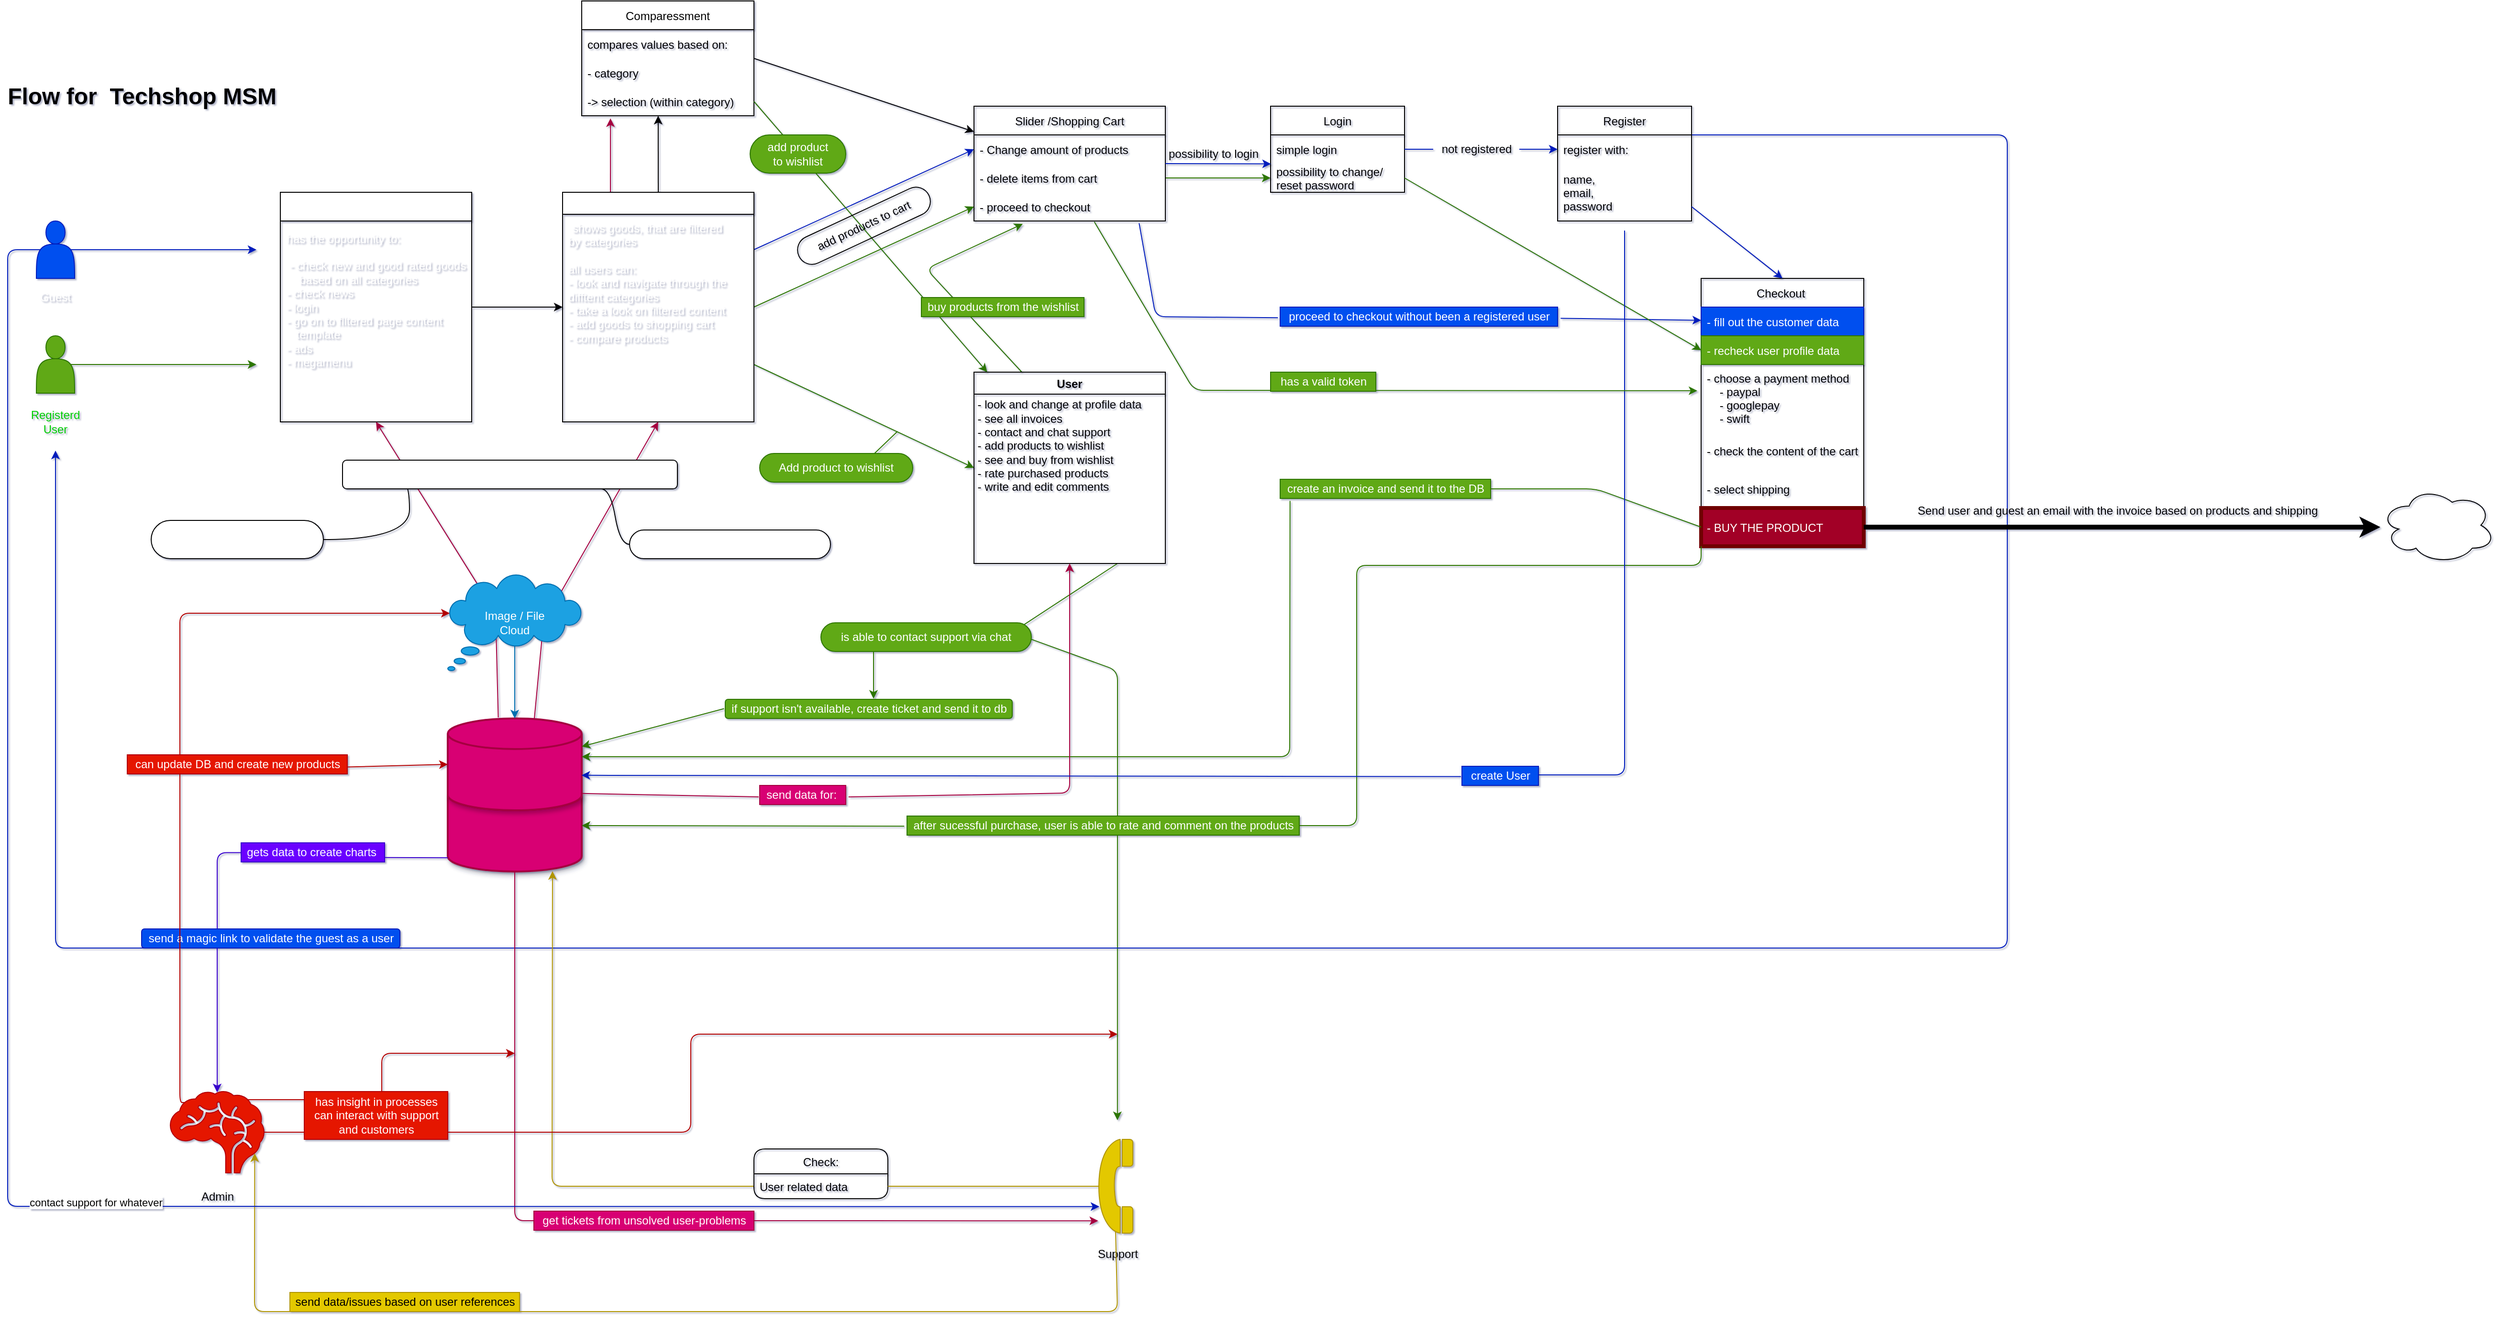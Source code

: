 <mxfile>
    <diagram id="F__2OVXc1vcS4qdT5-GQ" name="company circle">
        <mxGraphModel dx="1155" dy="2763" grid="1" gridSize="10" guides="1" tooltips="1" connect="1" arrows="1" fold="1" page="1" pageScale="1" pageWidth="3000" pageHeight="2000" background="none" math="0" shadow="1">
            <root>
                <mxCell id="0"/>
                <mxCell id="1" parent="0"/>
                <mxCell id="13" style="edgeStyle=none;html=1;exitX=0.9;exitY=0.5;exitDx=0;exitDy=0;exitPerimeter=0;fontColor=#FFFFFF;fillColor=#60a917;strokeColor=#2D7600;" parent="1" source="2" edge="1">
                    <mxGeometry relative="1" as="geometry">
                        <mxPoint x="270" y="310" as="targetPoint"/>
                    </mxGeometry>
                </mxCell>
                <mxCell id="3" value="Flow for&amp;nbsp; Techshop MSM" style="text;html=1;fontSize=24;fontStyle=1;verticalAlign=middle;align=center;" parent="1" vertex="1">
                    <mxGeometry x="100" y="10" width="100" height="40" as="geometry"/>
                </mxCell>
                <mxCell id="9" style="edgeStyle=none;html=1;exitX=0.9;exitY=0.5;exitDx=0;exitDy=0;exitPerimeter=0;fontColor=#FFFFFF;fillColor=#0050ef;strokeColor=#001DBC;" parent="1" source="5" edge="1">
                    <mxGeometry relative="1" as="geometry">
                        <mxPoint x="270" y="190" as="targetPoint"/>
                    </mxGeometry>
                </mxCell>
                <mxCell id="19" value="" style="edgeStyle=none;html=1;fontColor=#FFFFFF;entryX=0;entryY=0.5;entryDx=0;entryDy=0;" parent="1" source="12" target="15" edge="1">
                    <mxGeometry relative="1" as="geometry">
                        <mxPoint x="490" y="250" as="targetPoint"/>
                    </mxGeometry>
                </mxCell>
                <mxCell id="12" value="landing page" style="swimlane;fontColor=#FFFFFF;startSize=30;align=center;fontStyle=1" parent="1" vertex="1">
                    <mxGeometry x="295" y="130" width="200" height="240" as="geometry">
                        <mxRectangle x="140" y="90" width="110" height="40" as="alternateBounds"/>
                    </mxGeometry>
                </mxCell>
                <mxCell id="14" value="&lt;div style=&quot;text-align: justify&quot;&gt;&lt;span&gt;has the opportunity to:&amp;nbsp;&lt;/span&gt;&lt;/div&gt;&lt;div style=&quot;text-align: justify&quot;&gt;&lt;br&gt;&lt;/div&gt;&lt;div style=&quot;text-align: justify&quot;&gt;&lt;span&gt;&amp;nbsp;- check new and good rated goods&lt;/span&gt;&lt;/div&gt;&lt;div style=&quot;text-align: justify&quot;&gt;&lt;span&gt;&amp;nbsp; &amp;nbsp; based on all categories&lt;/span&gt;&lt;/div&gt;&lt;div style=&quot;text-align: justify&quot;&gt;&lt;span&gt;- check news&amp;nbsp;&lt;/span&gt;&lt;/div&gt;&lt;div style=&quot;text-align: justify&quot;&gt;&lt;span&gt;- login&lt;/span&gt;&lt;/div&gt;&lt;div style=&quot;text-align: justify&quot;&gt;&lt;span&gt;- go on to flltered page content&lt;/span&gt;&lt;/div&gt;&lt;div style=&quot;text-align: justify&quot;&gt;&lt;span&gt;&amp;nbsp; &amp;nbsp;template&lt;/span&gt;&lt;/div&gt;&lt;div style=&quot;text-align: justify&quot;&gt;&lt;span&gt;- ads&lt;/span&gt;&lt;/div&gt;&lt;div style=&quot;text-align: justify ; padding: 0px ; margin: 0px&quot;&gt;- megamenu&lt;/div&gt;" style="text;html=1;align=center;verticalAlign=middle;resizable=0;points=[];autosize=1;strokeColor=none;fillColor=none;fontColor=#FFFFFF;" parent="12" vertex="1">
                    <mxGeometry y="38" width="200" height="150" as="geometry"/>
                </mxCell>
                <mxCell id="34" style="edgeStyle=none;html=1;exitX=1;exitY=0.75;exitDx=0;exitDy=0;entryX=0;entryY=0.5;entryDx=0;entryDy=0;fillColor=#60a917;strokeColor=#2D7600;" parent="1" source="15" target="33" edge="1">
                    <mxGeometry relative="1" as="geometry"/>
                </mxCell>
                <mxCell id="44" style="edgeStyle=none;html=1;exitX=1;exitY=0.25;exitDx=0;exitDy=0;entryX=0;entryY=0.5;entryDx=0;entryDy=0;endArrow=classic;endFill=1;fillColor=#0050ef;strokeColor=#001DBC;" parent="1" source="15" target="41" edge="1">
                    <mxGeometry relative="1" as="geometry"/>
                </mxCell>
                <mxCell id="45" style="edgeStyle=none;html=1;exitX=1;exitY=0.5;exitDx=0;exitDy=0;entryX=0;entryY=0.5;entryDx=0;entryDy=0;endArrow=classic;endFill=1;fillColor=#60a917;strokeColor=#2D7600;" parent="1" source="15" target="43" edge="1">
                    <mxGeometry relative="1" as="geometry"/>
                </mxCell>
                <mxCell id="148" style="edgeStyle=none;html=1;exitX=0.5;exitY=0;exitDx=0;exitDy=0;entryX=0.444;entryY=1;entryDx=0;entryDy=0;entryPerimeter=0;" parent="1" source="15" target="147" edge="1">
                    <mxGeometry relative="1" as="geometry"/>
                </mxCell>
                <mxCell id="150" style="edgeStyle=none;html=1;exitX=0.25;exitY=0;exitDx=0;exitDy=0;entryX=0.167;entryY=1.09;entryDx=0;entryDy=0;entryPerimeter=0;fillColor=#d80073;strokeColor=#A50040;" parent="1" source="15" target="147" edge="1">
                    <mxGeometry relative="1" as="geometry"/>
                </mxCell>
                <mxCell id="15" value="content template" style="swimlane;fontColor=#FFFFFF;" parent="1" vertex="1">
                    <mxGeometry x="590" y="130" width="200" height="240" as="geometry"/>
                </mxCell>
                <mxCell id="16" value="shows goods, that are filtered&amp;nbsp;&lt;br&gt;&lt;div style=&quot;text-align: justify&quot;&gt;&lt;span&gt;by categories&lt;/span&gt;&lt;/div&gt;&lt;div style=&quot;text-align: justify&quot;&gt;&lt;span&gt;&lt;br&gt;&lt;/span&gt;&lt;/div&gt;&lt;div style=&quot;text-align: justify&quot;&gt;all users can:&amp;nbsp;&lt;/div&gt;&lt;div style=&quot;text-align: justify&quot;&gt;- look and navigate through the&amp;nbsp;&lt;/div&gt;&lt;div style=&quot;text-align: justify&quot;&gt;difftent&amp;nbsp;&lt;span&gt;categories&lt;/span&gt;&lt;/div&gt;&lt;div style=&quot;text-align: justify&quot;&gt;&lt;span&gt;- take a look on filtered content&lt;/span&gt;&lt;/div&gt;&lt;div style=&quot;text-align: justify&quot;&gt;&lt;span&gt;- add goods to shopping cart&lt;/span&gt;&lt;/div&gt;&lt;div style=&quot;text-align: justify&quot;&gt;&lt;span&gt;- compare products&lt;/span&gt;&lt;/div&gt;" style="text;html=1;align=center;verticalAlign=middle;resizable=0;points=[];autosize=1;strokeColor=none;fillColor=none;fontColor=#FFFFFF;" parent="15" vertex="1">
                    <mxGeometry y="30" width="180" height="130" as="geometry"/>
                </mxCell>
                <mxCell id="22" value="" style="group;fillColor=none;fontColor=#ffffff;strokeColor=none;" parent="1" vertex="1" connectable="0">
                    <mxGeometry x="470" y="680" width="140" height="160" as="geometry"/>
                </mxCell>
                <mxCell id="20" value="" style="strokeWidth=2;html=1;shape=mxgraph.flowchart.database;whiteSpace=wrap;fontColor=#ffffff;fillColor=#d80073;strokeColor=#A50040;shadow=1;sketch=0;" parent="22" vertex="1">
                    <mxGeometry y="64" width="140" height="96" as="geometry"/>
                </mxCell>
                <mxCell id="21" value="" style="strokeWidth=2;html=1;shape=mxgraph.flowchart.database;whiteSpace=wrap;fontColor=#ffffff;fillColor=#d80073;strokeColor=#A50040;shadow=1;" parent="22" vertex="1">
                    <mxGeometry width="140" height="96" as="geometry"/>
                </mxCell>
                <mxCell id="23" value="" style="group" parent="1" vertex="1" connectable="0">
                    <mxGeometry x="20" y="280" width="80" height="120" as="geometry"/>
                </mxCell>
                <mxCell id="2" value="" style="shape=actor;whiteSpace=wrap;html=1;fillColor=#60a917;fontColor=#ffffff;strokeColor=#2D7600;" parent="23" vertex="1">
                    <mxGeometry x="20" width="40" height="60" as="geometry"/>
                </mxCell>
                <UserObject label="&lt;font color=&quot;#00cc00&quot;&gt;Registerd User&lt;/font&gt;" placeholders="1" name="Variable" id="4">
                    <mxCell style="text;html=1;strokeColor=none;fillColor=none;align=center;verticalAlign=middle;whiteSpace=wrap;overflow=hidden;fontColor=#0A0A0A;" parent="23" vertex="1">
                        <mxGeometry y="60" width="80" height="60" as="geometry"/>
                    </mxCell>
                </UserObject>
                <mxCell id="24" value="" style="group" parent="1" vertex="1" connectable="0">
                    <mxGeometry x="20" y="160" width="80" height="100" as="geometry"/>
                </mxCell>
                <mxCell id="5" value="" style="shape=actor;whiteSpace=wrap;html=1;fillColor=#0050ef;fontColor=#ffffff;strokeColor=#001DBC;" parent="24" vertex="1">
                    <mxGeometry x="20" width="40" height="60" as="geometry"/>
                </mxCell>
                <UserObject label="&lt;font color=&quot;#ffffff&quot;&gt;Guest&lt;/font&gt;" placeholders="1" name="Variable" id="6">
                    <mxCell style="text;html=1;strokeColor=none;fillColor=none;align=center;verticalAlign=middle;whiteSpace=wrap;overflow=hidden;fontColor=#0A0A0A;" parent="24" vertex="1">
                        <mxGeometry y="60" width="80" height="40" as="geometry"/>
                    </mxCell>
                </UserObject>
                <mxCell id="26" style="edgeStyle=none;html=1;exitX=0.646;exitY=0.006;exitDx=0;exitDy=0;exitPerimeter=0;entryX=0.5;entryY=1;entryDx=0;entryDy=0;fontColor=#FFFFFF;fillColor=#d80073;strokeColor=#A50040;" parent="1" source="21" target="15" edge="1">
                    <mxGeometry relative="1" as="geometry">
                        <Array as="points">
                            <mxPoint x="570" y="580"/>
                        </Array>
                    </mxGeometry>
                </mxCell>
                <mxCell id="27" style="edgeStyle=none;html=1;exitX=0.377;exitY=-0.01;exitDx=0;exitDy=0;exitPerimeter=0;entryX=0.5;entryY=1;entryDx=0;entryDy=0;fontColor=#FFFFFF;fillColor=#d80073;strokeColor=#A50040;" parent="1" source="21" target="12" edge="1">
                    <mxGeometry relative="1" as="geometry">
                        <Array as="points">
                            <mxPoint x="520" y="570"/>
                        </Array>
                    </mxGeometry>
                </mxCell>
                <mxCell id="28" value="sends data based on:&amp;nbsp;&lt;br&gt;new, hot, fresh, best rated" style="whiteSpace=wrap;html=1;rounded=1;arcSize=50;align=center;verticalAlign=middle;strokeWidth=1;autosize=1;spacing=4;treeFolding=1;treeMoving=1;newEdgeStyle={&quot;edgeStyle&quot;:&quot;entityRelationEdgeStyle&quot;,&quot;startArrow&quot;:&quot;none&quot;,&quot;endArrow&quot;:&quot;none&quot;,&quot;segment&quot;:10,&quot;curved&quot;:1};fontColor=#FFFFFF;" parent="1" vertex="1">
                    <mxGeometry x="160" y="473" width="180" height="40" as="geometry"/>
                </mxCell>
                <mxCell id="29" value="" style="edgeStyle=entityRelationEdgeStyle;startArrow=none;endArrow=none;segment=10;curved=1;fontColor=#FFFFFF;" parent="1" target="28" edge="1">
                    <mxGeometry relative="1" as="geometry">
                        <mxPoint x="420" y="430" as="sourcePoint"/>
                    </mxGeometry>
                </mxCell>
                <mxCell id="30" value="sends data based on categories" style="whiteSpace=wrap;html=1;rounded=1;arcSize=50;align=center;verticalAlign=middle;strokeWidth=1;autosize=1;spacing=4;treeFolding=1;treeMoving=1;newEdgeStyle={&quot;edgeStyle&quot;:&quot;entityRelationEdgeStyle&quot;,&quot;startArrow&quot;:&quot;none&quot;,&quot;endArrow&quot;:&quot;none&quot;,&quot;segment&quot;:10,&quot;curved&quot;:1};fontColor=#FFFFFF;" parent="1" vertex="1">
                    <mxGeometry x="660" y="483" width="210" height="30" as="geometry"/>
                </mxCell>
                <mxCell id="31" value="" style="edgeStyle=entityRelationEdgeStyle;startArrow=none;endArrow=none;segment=10;curved=1;fontColor=#FFFFFF;" parent="1" target="30" edge="1">
                    <mxGeometry relative="1" as="geometry">
                        <mxPoint x="630" y="440" as="sourcePoint"/>
                    </mxGeometry>
                </mxCell>
                <mxCell id="32" value="Server" style="rounded=1;whiteSpace=wrap;html=1;fontColor=#FFFFFF;" parent="1" vertex="1">
                    <mxGeometry x="360" y="410" width="350" height="30" as="geometry"/>
                </mxCell>
                <mxCell id="48" style="edgeStyle=none;html=1;exitX=0.25;exitY=0;exitDx=0;exitDy=0;entryX=0.255;entryY=1.1;entryDx=0;entryDy=0;entryPerimeter=0;endArrow=classic;endFill=1;fillColor=#60a917;strokeColor=#2D7600;" parent="1" source="33" target="43" edge="1">
                    <mxGeometry relative="1" as="geometry">
                        <Array as="points">
                            <mxPoint x="970" y="210"/>
                            <mxPoint x="1071" y="163"/>
                        </Array>
                    </mxGeometry>
                </mxCell>
                <mxCell id="99" style="edgeStyle=none;html=1;exitX=0.75;exitY=1;exitDx=0;exitDy=0;fontSize=12;endArrow=classic;endFill=1;strokeWidth=1;fillColor=#60a917;strokeColor=#2D7600;" parent="1" source="33" edge="1">
                    <mxGeometry relative="1" as="geometry">
                        <mxPoint x="1169.913" y="1100" as="targetPoint"/>
                        <Array as="points">
                            <mxPoint x="1060" y="590"/>
                            <mxPoint x="1170" y="630"/>
                        </Array>
                    </mxGeometry>
                </mxCell>
                <mxCell id="33" value="User" style="swimlane;fillColor=none;" parent="1" vertex="1">
                    <mxGeometry x="1020" y="318" width="200" height="200" as="geometry"/>
                </mxCell>
                <mxCell id="39" value="&lt;div style=&quot;text-align: justify&quot;&gt;&lt;span&gt;- look and change at profile data&lt;/span&gt;&lt;/div&gt;&lt;div style=&quot;text-align: justify&quot;&gt;&lt;span&gt;- see all invoices&lt;/span&gt;&lt;/div&gt;&lt;div style=&quot;text-align: justify&quot;&gt;&lt;span&gt;- contact and chat support&lt;/span&gt;&lt;/div&gt;&lt;div style=&quot;text-align: justify&quot;&gt;&lt;span&gt;- add products to wishlist&lt;/span&gt;&lt;/div&gt;&lt;div style=&quot;text-align: justify&quot;&gt;&lt;span&gt;- see and buy from wishlist&lt;/span&gt;&lt;/div&gt;&lt;div style=&quot;text-align: justify&quot;&gt;&lt;span&gt;- rate purchased products&lt;/span&gt;&lt;/div&gt;&lt;div style=&quot;text-align: justify&quot;&gt;&lt;span&gt;- write and edit comments&lt;/span&gt;&lt;/div&gt;" style="text;html=1;align=center;verticalAlign=middle;resizable=0;points=[];autosize=1;strokeColor=none;fillColor=none;" parent="33" vertex="1">
                    <mxGeometry x="-6" y="27" width="190" height="100" as="geometry"/>
                </mxCell>
                <mxCell id="37" style="html=1;exitX=0.5;exitY=0;exitDx=0;exitDy=0;strokeColor=none;" parent="1" source="35" edge="1">
                    <mxGeometry relative="1" as="geometry">
                        <mxPoint x="876" y="350" as="targetPoint"/>
                    </mxGeometry>
                </mxCell>
                <mxCell id="38" style="edgeStyle=none;html=1;exitX=0.75;exitY=0;exitDx=0;exitDy=0;fillColor=#60a917;strokeColor=#2D7600;endArrow=none;endFill=0;" parent="1" source="35" edge="1">
                    <mxGeometry relative="1" as="geometry">
                        <mxPoint x="940" y="380" as="targetPoint"/>
                    </mxGeometry>
                </mxCell>
                <mxCell id="35" value="Add product to wishlist" style="whiteSpace=wrap;html=1;rounded=1;arcSize=50;align=center;verticalAlign=middle;strokeWidth=1;autosize=1;spacing=4;treeFolding=1;treeMoving=1;newEdgeStyle={&quot;edgeStyle&quot;:&quot;entityRelationEdgeStyle&quot;,&quot;startArrow&quot;:&quot;none&quot;,&quot;endArrow&quot;:&quot;none&quot;,&quot;segment&quot;:10,&quot;curved&quot;:1};fillColor=#60a917;fontColor=#ffffff;strokeColor=#2D7600;" parent="1" vertex="1">
                    <mxGeometry x="796" y="403" width="160" height="30" as="geometry"/>
                </mxCell>
                <mxCell id="68" style="edgeStyle=none;html=1;exitX=1;exitY=0.5;exitDx=0;exitDy=0;entryX=0;entryY=0.5;entryDx=0;entryDy=0;endArrow=classic;endFill=1;fillColor=#60a917;strokeColor=#2D7600;" parent="1" source="42" target="55" edge="1">
                    <mxGeometry relative="1" as="geometry">
                        <Array as="points"/>
                    </mxGeometry>
                </mxCell>
                <mxCell id="40" value="Slider /Shopping Cart" style="swimlane;fontStyle=0;childLayout=stackLayout;horizontal=1;startSize=30;horizontalStack=0;resizeParent=1;resizeParentMax=0;resizeLast=0;collapsible=1;marginBottom=0;fillColor=none;" parent="1" vertex="1">
                    <mxGeometry x="1020" y="40" width="200" height="120" as="geometry"/>
                </mxCell>
                <mxCell id="41" value="- Change amount of products" style="text;strokeColor=none;fillColor=none;align=left;verticalAlign=middle;spacingLeft=4;spacingRight=4;overflow=hidden;points=[[0,0.5],[1,0.5]];portConstraint=eastwest;rotatable=0;" parent="40" vertex="1">
                    <mxGeometry y="30" width="200" height="30" as="geometry"/>
                </mxCell>
                <mxCell id="42" value="- delete items from cart" style="text;strokeColor=none;fillColor=none;align=left;verticalAlign=middle;spacingLeft=4;spacingRight=4;overflow=hidden;points=[[0,0.5],[1,0.5]];portConstraint=eastwest;rotatable=0;" parent="40" vertex="1">
                    <mxGeometry y="60" width="200" height="30" as="geometry"/>
                </mxCell>
                <mxCell id="43" value="- proceed to checkout" style="text;strokeColor=none;fillColor=none;align=left;verticalAlign=middle;spacingLeft=4;spacingRight=4;overflow=hidden;points=[[0,0.5],[1,0.5]];portConstraint=eastwest;rotatable=0;" parent="40" vertex="1">
                    <mxGeometry y="90" width="200" height="30" as="geometry"/>
                </mxCell>
                <mxCell id="76" style="edgeStyle=none;html=1;exitX=1;exitY=0.25;exitDx=0;exitDy=0;entryX=0.5;entryY=1;entryDx=0;entryDy=0;endArrow=classic;endFill=1;fillColor=#0050ef;strokeColor=#001DBC;" parent="1" source="49" target="4" edge="1">
                    <mxGeometry relative="1" as="geometry">
                        <Array as="points">
                            <mxPoint x="2100" y="70"/>
                            <mxPoint x="2100" y="920"/>
                            <mxPoint x="1070" y="920"/>
                            <mxPoint x="60" y="920"/>
                        </Array>
                    </mxGeometry>
                </mxCell>
                <mxCell id="49" value="Register" style="swimlane;fontStyle=0;childLayout=stackLayout;horizontal=1;startSize=30;horizontalStack=0;resizeParent=1;resizeParentMax=0;resizeLast=0;collapsible=1;marginBottom=0;fillColor=none;" parent="1" vertex="1">
                    <mxGeometry x="1630" y="40" width="140" height="120" as="geometry">
                        <mxRectangle x="1570" y="40" width="80" height="30" as="alternateBounds"/>
                    </mxGeometry>
                </mxCell>
                <mxCell id="50" value="register with: " style="text;strokeColor=none;fillColor=none;align=left;verticalAlign=middle;spacingLeft=4;spacingRight=4;overflow=hidden;points=[[0,0.5],[1,0.5]];portConstraint=eastwest;rotatable=0;" parent="49" vertex="1">
                    <mxGeometry y="30" width="140" height="30" as="geometry"/>
                </mxCell>
                <mxCell id="51" value="name,&#10;email,&#10;password" style="text;strokeColor=none;fillColor=none;align=left;verticalAlign=middle;spacingLeft=4;spacingRight=4;overflow=hidden;points=[[0,0.5],[1,0.5]];portConstraint=eastwest;rotatable=0;" parent="49" vertex="1">
                    <mxGeometry y="60" width="140" height="60" as="geometry"/>
                </mxCell>
                <mxCell id="53" value="Login" style="swimlane;fontStyle=0;childLayout=stackLayout;horizontal=1;startSize=30;horizontalStack=0;resizeParent=1;resizeParentMax=0;resizeLast=0;collapsible=1;marginBottom=0;fillColor=none;" parent="1" vertex="1">
                    <mxGeometry x="1330" y="40" width="140" height="90" as="geometry">
                        <mxRectangle x="1330" y="40" width="60" height="30" as="alternateBounds"/>
                    </mxGeometry>
                </mxCell>
                <mxCell id="54" value="simple login" style="text;strokeColor=none;fillColor=none;align=left;verticalAlign=middle;spacingLeft=4;spacingRight=4;overflow=hidden;points=[[0,0.5],[1,0.5]];portConstraint=eastwest;rotatable=0;" parent="53" vertex="1">
                    <mxGeometry y="30" width="140" height="30" as="geometry"/>
                </mxCell>
                <mxCell id="55" value="possibility to change/ &#10;reset password" style="text;strokeColor=none;fillColor=none;align=left;verticalAlign=middle;spacingLeft=4;spacingRight=4;overflow=hidden;points=[[0,0.5],[1,0.5]];portConstraint=eastwest;rotatable=0;" parent="53" vertex="1">
                    <mxGeometry y="60" width="140" height="30" as="geometry"/>
                </mxCell>
                <mxCell id="94" style="edgeStyle=none;html=1;exitX=-0.007;exitY=0.533;exitDx=0;exitDy=0;entryX=1;entryY=0.5;entryDx=0;entryDy=0;entryPerimeter=0;fontSize=12;endArrow=classic;endFill=1;strokeWidth=1;fillColor=#60a917;strokeColor=#2D7600;startArrow=none;exitPerimeter=0;" parent="1" source="95" target="20" edge="1">
                    <mxGeometry relative="1" as="geometry">
                        <Array as="points"/>
                    </mxGeometry>
                </mxCell>
                <mxCell id="57" value="Checkout " style="swimlane;fontStyle=0;childLayout=stackLayout;horizontal=1;startSize=30;horizontalStack=0;resizeParent=1;resizeParentMax=0;resizeLast=0;collapsible=1;marginBottom=0;fillColor=none;" parent="1" vertex="1">
                    <mxGeometry x="1780" y="220" width="170" height="280" as="geometry"/>
                </mxCell>
                <mxCell id="58" value="- fill out the customer data" style="text;strokeColor=#001DBC;fillColor=#0050ef;align=left;verticalAlign=middle;spacingLeft=4;spacingRight=4;overflow=hidden;points=[[0,0.5],[1,0.5]];portConstraint=eastwest;rotatable=0;fontColor=#ffffff;" parent="57" vertex="1">
                    <mxGeometry y="30" width="170" height="30" as="geometry"/>
                </mxCell>
                <mxCell id="59" value="- recheck user profile data" style="text;strokeColor=#2D7600;fillColor=#60a917;align=left;verticalAlign=middle;spacingLeft=4;spacingRight=4;overflow=hidden;points=[[0,0.5],[1,0.5]];portConstraint=eastwest;rotatable=0;fontColor=#ffffff;" parent="57" vertex="1">
                    <mxGeometry y="60" width="170" height="30" as="geometry"/>
                </mxCell>
                <mxCell id="60" value="- choose a payment method &#10;    - paypal&#10;    - googlepay&#10;    - swift" style="text;strokeColor=none;fillColor=none;align=left;verticalAlign=middle;spacingLeft=4;spacingRight=4;overflow=hidden;points=[[0,0.5],[1,0.5]];portConstraint=eastwest;rotatable=0;" parent="57" vertex="1">
                    <mxGeometry y="90" width="170" height="70" as="geometry"/>
                </mxCell>
                <mxCell id="79" value="- check the content of the cart" style="text;strokeColor=none;fillColor=none;align=left;verticalAlign=middle;spacingLeft=4;spacingRight=4;overflow=hidden;points=[[0,0.5],[1,0.5]];portConstraint=eastwest;rotatable=0;" parent="57" vertex="1">
                    <mxGeometry y="160" width="170" height="40" as="geometry"/>
                </mxCell>
                <mxCell id="97" value="- select shipping" style="text;align=left;verticalAlign=middle;spacingLeft=4;spacingRight=4;overflow=hidden;points=[[0,0.5],[1,0.5]];portConstraint=eastwest;rotatable=0;strokeWidth=4;" parent="57" vertex="1">
                    <mxGeometry y="200" width="170" height="40" as="geometry"/>
                </mxCell>
                <mxCell id="80" value="- BUY THE PRODUCT" style="text;strokeColor=#6F0000;fillColor=#a20025;align=left;verticalAlign=middle;spacingLeft=4;spacingRight=4;overflow=hidden;points=[[0,0.5],[1,0.5]];portConstraint=eastwest;rotatable=0;strokeWidth=4;fontColor=#ffffff;" parent="57" vertex="1">
                    <mxGeometry y="240" width="170" height="40" as="geometry"/>
                </mxCell>
                <mxCell id="61" value="" style="endArrow=classic;html=1;entryX=0.003;entryY=0.011;entryDx=0;entryDy=0;entryPerimeter=0;fillColor=#0050ef;strokeColor=#001DBC;" parent="1" target="55" edge="1">
                    <mxGeometry relative="1" as="geometry">
                        <mxPoint x="1220" y="100" as="sourcePoint"/>
                        <mxPoint x="1320" y="100" as="targetPoint"/>
                    </mxGeometry>
                </mxCell>
                <mxCell id="63" value="possibility to login" style="text;html=1;align=center;verticalAlign=middle;resizable=0;points=[];autosize=1;strokeColor=none;fillColor=none;" parent="1" vertex="1">
                    <mxGeometry x="1215" y="80" width="110" height="20" as="geometry"/>
                </mxCell>
                <mxCell id="66" style="edgeStyle=none;html=1;exitX=1;exitY=0.5;exitDx=0;exitDy=0;entryX=0;entryY=0.5;entryDx=0;entryDy=0;endArrow=classic;endFill=1;fillColor=#0050ef;strokeColor=#001DBC;startArrow=none;" parent="1" source="67" target="50" edge="1">
                    <mxGeometry relative="1" as="geometry"/>
                </mxCell>
                <mxCell id="70" value="" style="endArrow=classic;html=1;exitX=1.011;exitY=0.586;exitDx=0;exitDy=0;exitPerimeter=0;startArrow=none;fillColor=#0050ef;strokeColor=#001DBC;" parent="1" source="72" target="58" edge="1">
                    <mxGeometry width="50" height="50" relative="1" as="geometry">
                        <mxPoint x="1280" y="200" as="sourcePoint"/>
                        <mxPoint x="1580" y="350" as="targetPoint"/>
                        <Array as="points"/>
                    </mxGeometry>
                </mxCell>
                <mxCell id="67" value="not registered" style="text;html=1;align=center;verticalAlign=middle;resizable=0;points=[];autosize=1;strokeColor=none;fillColor=none;container=1;" parent="1" vertex="1">
                    <mxGeometry x="1500" y="75" width="90" height="20" as="geometry"/>
                </mxCell>
                <mxCell id="71" value="" style="edgeStyle=none;html=1;exitX=1;exitY=0.5;exitDx=0;exitDy=0;entryX=0;entryY=0.5;entryDx=0;entryDy=0;endArrow=none;endFill=1;fillColor=#0050ef;strokeColor=#001DBC;" parent="1" source="54" target="67" edge="1">
                    <mxGeometry relative="1" as="geometry">
                        <mxPoint x="1390" y="55" as="sourcePoint"/>
                        <mxPoint x="1570" y="55" as="targetPoint"/>
                    </mxGeometry>
                </mxCell>
                <mxCell id="72" value="proceed to checkout without been a registered user" style="text;html=1;align=center;verticalAlign=middle;resizable=0;points=[];autosize=1;strokeColor=#001DBC;fillColor=#0050ef;fontColor=#ffffff;" parent="1" vertex="1">
                    <mxGeometry x="1340" y="250" width="290" height="20" as="geometry"/>
                </mxCell>
                <mxCell id="73" value="" style="endArrow=none;html=1;exitX=0.863;exitY=1.076;exitDx=0;exitDy=0;exitPerimeter=0;entryX=-0.008;entryY=0.557;entryDx=0;entryDy=0;entryPerimeter=0;fillColor=#0050ef;strokeColor=#001DBC;" parent="1" source="43" target="72" edge="1">
                    <mxGeometry width="50" height="50" relative="1" as="geometry">
                        <mxPoint x="1192.6" y="162.28" as="sourcePoint"/>
                        <mxPoint x="1780" y="264.407" as="targetPoint"/>
                        <Array as="points">
                            <mxPoint x="1210" y="260"/>
                        </Array>
                    </mxGeometry>
                </mxCell>
                <mxCell id="74" style="edgeStyle=none;html=1;exitX=1;exitY=0.5;exitDx=0;exitDy=0;entryX=0;entryY=0.5;entryDx=0;entryDy=0;endArrow=classic;endFill=1;fillColor=#60a917;strokeColor=#2D7600;" parent="1" source="55" target="59" edge="1">
                    <mxGeometry relative="1" as="geometry"/>
                </mxCell>
                <mxCell id="75" style="edgeStyle=none;html=1;exitX=1;exitY=0.5;exitDx=0;exitDy=0;entryX=0.5;entryY=0;entryDx=0;entryDy=0;endArrow=classic;endFill=1;fillColor=#0050ef;strokeColor=#001DBC;" parent="1" target="57" edge="1">
                    <mxGeometry relative="1" as="geometry">
                        <mxPoint x="1770" y="145" as="sourcePoint"/>
                    </mxGeometry>
                </mxCell>
                <mxCell id="81" style="edgeStyle=none;html=1;exitX=0.047;exitY=1.129;exitDx=0;exitDy=0;endArrow=classic;endFill=1;fillColor=#60a917;strokeColor=#2D7600;startArrow=none;exitPerimeter=0;" parent="1" source="83" edge="1">
                    <mxGeometry relative="1" as="geometry">
                        <mxPoint x="610" y="720" as="targetPoint"/>
                        <Array as="points">
                            <mxPoint x="1350" y="720"/>
                        </Array>
                    </mxGeometry>
                </mxCell>
                <mxCell id="83" value="create an invoice and send it to the DB" style="text;html=1;align=center;verticalAlign=middle;resizable=0;points=[];autosize=1;strokeColor=#2D7600;fillColor=#60a917;fontColor=#ffffff;" parent="1" vertex="1">
                    <mxGeometry x="1340" y="430" width="220" height="20" as="geometry"/>
                </mxCell>
                <mxCell id="84" value="" style="edgeStyle=none;html=1;exitX=0;exitY=0.5;exitDx=0;exitDy=0;endArrow=none;endFill=1;fillColor=#60a917;strokeColor=#2D7600;" parent="1" source="80" target="83" edge="1">
                    <mxGeometry relative="1" as="geometry">
                        <mxPoint x="1220" y="439.647" as="targetPoint"/>
                        <mxPoint x="1780" y="440" as="sourcePoint"/>
                        <Array as="points">
                            <mxPoint x="1670" y="440"/>
                        </Array>
                    </mxGeometry>
                </mxCell>
                <mxCell id="88" style="edgeStyle=none;html=1;exitX=1;exitY=0.5;exitDx=0;exitDy=0;fontSize=18;endArrow=classic;endFill=1;strokeWidth=5;" parent="1" source="80" edge="1">
                    <mxGeometry relative="1" as="geometry">
                        <mxPoint x="2490" y="480" as="targetPoint"/>
                    </mxGeometry>
                </mxCell>
                <mxCell id="89" value="Send user and guest an email with the invoice based on products and shipping" style="text;html=1;align=center;verticalAlign=middle;resizable=0;points=[];autosize=1;strokeColor=none;fillColor=none;fontSize=12;" parent="1" vertex="1">
                    <mxGeometry x="2000" y="453" width="430" height="20" as="geometry"/>
                </mxCell>
                <mxCell id="90" value="" style="ellipse;shape=cloud;whiteSpace=wrap;html=1;rounded=1;fontSize=12;strokeColor=default;strokeWidth=1;fillColor=none;" parent="1" vertex="1">
                    <mxGeometry x="2490" y="438" width="120" height="80" as="geometry"/>
                </mxCell>
                <mxCell id="91" style="edgeStyle=none;html=1;exitX=1.033;exitY=0.6;exitDx=0;exitDy=0;exitPerimeter=0;entryX=0.5;entryY=1;entryDx=0;entryDy=0;fontSize=12;endArrow=classic;endFill=1;strokeWidth=1;fillColor=#d80073;strokeColor=#A50040;startArrow=none;" parent="1" source="92" target="33" edge="1">
                    <mxGeometry relative="1" as="geometry">
                        <Array as="points">
                            <mxPoint x="1120" y="758"/>
                        </Array>
                    </mxGeometry>
                </mxCell>
                <mxCell id="92" value="send data for:&amp;nbsp;" style="text;html=1;align=center;verticalAlign=middle;resizable=0;points=[];autosize=1;strokeColor=#A50040;fillColor=#d80073;fontSize=12;fontColor=#ffffff;" parent="1" vertex="1">
                    <mxGeometry x="796" y="750" width="90" height="20" as="geometry"/>
                </mxCell>
                <mxCell id="93" value="" style="edgeStyle=none;html=1;exitX=1;exitY=0.15;exitDx=0;exitDy=0;exitPerimeter=0;entryX=-0.011;entryY=0.6;entryDx=0;entryDy=0;fontSize=12;endArrow=none;endFill=1;strokeWidth=1;fillColor=#d80073;strokeColor=#A50040;entryPerimeter=0;" parent="1" source="20" target="92" edge="1">
                    <mxGeometry relative="1" as="geometry">
                        <mxPoint x="610" y="758.4" as="sourcePoint"/>
                        <mxPoint x="1120" y="518" as="targetPoint"/>
                        <Array as="points"/>
                    </mxGeometry>
                </mxCell>
                <mxCell id="95" value="after sucessful purchase, user is able to rate and comment on the products" style="text;html=1;align=center;verticalAlign=middle;resizable=0;points=[];autosize=1;strokeColor=#2D7600;fillColor=#60a917;fontSize=12;fontColor=#ffffff;" parent="1" vertex="1">
                    <mxGeometry x="950" y="782" width="410" height="20" as="geometry"/>
                </mxCell>
                <mxCell id="96" value="" style="edgeStyle=none;html=1;exitX=0;exitY=1;exitDx=0;exitDy=0;entryX=1;entryY=0.5;entryDx=0;entryDy=0;entryPerimeter=0;fontSize=12;endArrow=none;endFill=1;strokeWidth=1;fillColor=#60a917;strokeColor=#2D7600;" parent="1" source="57" target="95" edge="1">
                    <mxGeometry relative="1" as="geometry">
                        <mxPoint x="1780" y="460" as="sourcePoint"/>
                        <mxPoint x="610" y="792.0" as="targetPoint"/>
                        <Array as="points">
                            <mxPoint x="1780" y="520"/>
                            <mxPoint x="1420" y="520"/>
                            <mxPoint x="1420" y="792"/>
                        </Array>
                    </mxGeometry>
                </mxCell>
                <mxCell id="102" value="" style="group" parent="1" vertex="1" connectable="0">
                    <mxGeometry x="1140" y="1120" width="60" height="130" as="geometry"/>
                </mxCell>
                <mxCell id="100" value="" style="shape=mxgraph.signs.tech.telephone_2;html=1;pointerEvents=1;fillColor=#e3c800;strokeColor=#B09500;verticalLabelPosition=bottom;verticalAlign=top;align=center;sketch=0;rounded=1;fontSize=12;fontColor=#000000;" parent="102" vertex="1">
                    <mxGeometry x="10" width="36" height="98" as="geometry"/>
                </mxCell>
                <mxCell id="101" value="Support" style="text;html=1;align=center;verticalAlign=middle;resizable=0;points=[];autosize=1;strokeColor=none;fillColor=none;fontSize=12;" parent="102" vertex="1">
                    <mxGeometry y="110" width="60" height="20" as="geometry"/>
                </mxCell>
                <mxCell id="105" value="" style="group" parent="1" vertex="1" connectable="0">
                    <mxGeometry x="180" y="1070" width="98" height="120" as="geometry"/>
                </mxCell>
                <mxCell id="103" value="" style="shape=mxgraph.signs.healthcare.brain;html=1;pointerEvents=1;fillColor=#e51400;strokeColor=#B20000;verticalLabelPosition=bottom;verticalAlign=top;align=center;sketch=0;rounded=1;fontSize=12;fontColor=#ffffff;" parent="105" vertex="1">
                    <mxGeometry width="98" height="85" as="geometry"/>
                </mxCell>
                <mxCell id="104" value="Admin" style="text;html=1;align=center;verticalAlign=middle;resizable=0;points=[];autosize=1;strokeColor=none;fillColor=none;fontSize=12;" parent="105" vertex="1">
                    <mxGeometry x="24" y="100" width="50" height="20" as="geometry"/>
                </mxCell>
                <mxCell id="116" style="edgeStyle=elbowEdgeStyle;html=1;exitX=0.25;exitY=1;exitDx=0;exitDy=0;entryX=0.515;entryY=-0.03;entryDx=0;entryDy=0;entryPerimeter=0;fontSize=12;endArrow=classic;endFill=1;strokeWidth=1;fillColor=#60a917;strokeColor=#2D7600;" parent="1" source="106" target="115" edge="1">
                    <mxGeometry relative="1" as="geometry"/>
                </mxCell>
                <mxCell id="106" value="is able to contact support via chat" style="whiteSpace=wrap;html=1;rounded=1;arcSize=50;align=center;verticalAlign=middle;strokeWidth=1;autosize=1;spacing=4;treeFolding=1;treeMoving=1;newEdgeStyle={&quot;edgeStyle&quot;:&quot;entityRelationEdgeStyle&quot;,&quot;startArrow&quot;:&quot;none&quot;,&quot;endArrow&quot;:&quot;none&quot;,&quot;segment&quot;:10,&quot;curved&quot;:1};fontSize=12;fillColor=#60a917;fontColor=#ffffff;strokeColor=#2D7600;" parent="1" vertex="1">
                    <mxGeometry x="860" y="580" width="220" height="30" as="geometry"/>
                </mxCell>
                <mxCell id="108" style="edgeStyle=none;html=1;exitX=0;exitY=0.5;exitDx=0;exitDy=0;entryX=0.782;entryY=0.996;entryDx=0;entryDy=0;entryPerimeter=0;fontSize=12;endArrow=classic;endFill=1;strokeWidth=1;fillColor=#e3c800;strokeColor=#B09500;startArrow=none;" parent="1" source="110" target="20" edge="1">
                    <mxGeometry relative="1" as="geometry">
                        <Array as="points">
                            <mxPoint x="579" y="1169"/>
                        </Array>
                    </mxGeometry>
                </mxCell>
                <mxCell id="109" value="Check:" style="swimlane;fontStyle=0;childLayout=stackLayout;horizontal=1;startSize=26;fillColor=none;horizontalStack=0;resizeParent=1;resizeParentMax=0;resizeLast=0;collapsible=1;marginBottom=0;rounded=1;fontSize=12;strokeColor=default;strokeWidth=1;" parent="1" vertex="1">
                    <mxGeometry x="790" y="1130" width="140" height="52" as="geometry"/>
                </mxCell>
                <mxCell id="110" value="User related data" style="text;strokeColor=none;fillColor=none;align=left;verticalAlign=top;spacingLeft=4;spacingRight=4;overflow=hidden;rotatable=0;points=[[0,0.5],[1,0.5]];portConstraint=eastwest;rounded=1;fontSize=12;" parent="109" vertex="1">
                    <mxGeometry y="26" width="140" height="26" as="geometry"/>
                </mxCell>
                <mxCell id="113" value="" style="edgeStyle=none;html=1;exitX=0.015;exitY=0.5;exitDx=0;exitDy=0;exitPerimeter=0;fontSize=12;endArrow=none;endFill=1;strokeWidth=1;fillColor=#e3c800;strokeColor=#B09500;" parent="1" source="100" target="110" edge="1">
                    <mxGeometry relative="1" as="geometry">
                        <mxPoint x="1150.54" y="1169" as="sourcePoint"/>
                        <mxPoint x="930" y="1169" as="targetPoint"/>
                        <Array as="points">
                            <mxPoint x="1010" y="1169"/>
                        </Array>
                    </mxGeometry>
                </mxCell>
                <mxCell id="114" style="edgeStyle=none;html=1;entryX=-0.005;entryY=0.869;entryDx=0;entryDy=0;entryPerimeter=0;fontSize=12;endArrow=classic;endFill=1;strokeWidth=1;fillColor=#d80073;strokeColor=#A50040;startArrow=none;" parent="1" target="100" edge="1">
                    <mxGeometry relative="1" as="geometry">
                        <mxPoint x="790" y="1205" as="sourcePoint"/>
                        <Array as="points">
                            <mxPoint x="900" y="1205"/>
                        </Array>
                    </mxGeometry>
                </mxCell>
                <mxCell id="115" value="if support isn't available, create ticket and send it to db" style="text;html=1;align=center;verticalAlign=middle;resizable=0;points=[];autosize=1;strokeColor=#2D7600;fillColor=#60a917;fontSize=12;rounded=1;glass=0;sketch=0;shadow=0;fontColor=#ffffff;" parent="1" vertex="1">
                    <mxGeometry x="760" y="660" width="300" height="20" as="geometry"/>
                </mxCell>
                <mxCell id="117" value="" style="endArrow=classic;html=1;fontSize=12;strokeWidth=1;exitX=-0.004;exitY=0.486;exitDx=0;exitDy=0;exitPerimeter=0;fillColor=#60a917;strokeColor=#2D7600;" parent="1" source="115" target="21" edge="1">
                    <mxGeometry width="50" height="50" relative="1" as="geometry">
                        <mxPoint x="670" y="730" as="sourcePoint"/>
                        <mxPoint x="720" y="680" as="targetPoint"/>
                    </mxGeometry>
                </mxCell>
                <mxCell id="118" value="get tickets from unsolved user-problems" style="text;html=1;align=center;verticalAlign=middle;resizable=0;points=[];autosize=1;strokeColor=#A50040;fillColor=#d80073;fontSize=12;fontColor=#ffffff;" parent="1" vertex="1">
                    <mxGeometry x="560" y="1195" width="230" height="20" as="geometry"/>
                </mxCell>
                <mxCell id="119" value="" style="edgeStyle=none;html=1;exitX=0.5;exitY=1;exitDx=0;exitDy=0;exitPerimeter=0;fontSize=12;endArrow=none;endFill=1;strokeWidth=1;fillColor=#d80073;strokeColor=#A50040;" parent="1" source="20" edge="1">
                    <mxGeometry relative="1" as="geometry">
                        <mxPoint x="540" y="840" as="sourcePoint"/>
                        <mxPoint x="560" y="1205" as="targetPoint"/>
                        <Array as="points">
                            <mxPoint x="540" y="1205"/>
                        </Array>
                    </mxGeometry>
                </mxCell>
                <mxCell id="121" style="edgeStyle=elbowEdgeStyle;html=1;exitX=0.83;exitY=0.1;exitDx=0;exitDy=0;exitPerimeter=0;fontSize=12;endArrow=classic;endFill=1;strokeWidth=1;fillColor=#e51400;strokeColor=#B20000;" parent="1" source="103" edge="1">
                    <mxGeometry relative="1" as="geometry">
                        <mxPoint x="540" y="1030" as="targetPoint"/>
                        <Array as="points">
                            <mxPoint x="401" y="1090"/>
                        </Array>
                    </mxGeometry>
                </mxCell>
                <mxCell id="123" style="edgeStyle=elbowEdgeStyle;html=1;exitX=1;exitY=0.5;exitDx=0;exitDy=0;exitPerimeter=0;fontSize=12;endArrow=classic;endFill=1;strokeWidth=1;fillColor=#e51400;strokeColor=#B20000;" parent="1" source="103" edge="1">
                    <mxGeometry relative="1" as="geometry">
                        <mxPoint x="1170" y="1010" as="targetPoint"/>
                    </mxGeometry>
                </mxCell>
                <mxCell id="124" style="edgeStyle=orthogonalEdgeStyle;html=1;exitX=0;exitY=0.51;exitDx=0;exitDy=0;exitPerimeter=0;entryX=0.5;entryY=0.01;entryDx=0;entryDy=0;entryPerimeter=0;fontSize=12;endArrow=classic;endFill=1;strokeWidth=1;fillColor=#6a00ff;strokeColor=#3700CC;startArrow=none;" parent="1" source="127" target="103" edge="1">
                    <mxGeometry relative="1" as="geometry"/>
                </mxCell>
                <mxCell id="125" value="has insight in processes&lt;br&gt;can interact with support &lt;br&gt;and customers" style="text;html=1;align=center;verticalAlign=middle;resizable=0;points=[];autosize=1;strokeColor=#B20000;fillColor=#e51400;fontSize=12;fontColor=#ffffff;" parent="1" vertex="1">
                    <mxGeometry x="320" y="1070" width="150" height="50" as="geometry"/>
                </mxCell>
                <mxCell id="127" value="gets data to create charts&amp;nbsp;" style="text;html=1;align=center;verticalAlign=middle;resizable=0;points=[];autosize=1;strokeColor=#3700CC;fillColor=#6a00ff;fontSize=12;fontColor=#ffffff;" parent="1" vertex="1">
                    <mxGeometry x="254" y="810" width="150" height="20" as="geometry"/>
                </mxCell>
                <mxCell id="128" value="" style="html=1;exitX=0;exitY=0.85;exitDx=0;exitDy=0;exitPerimeter=0;entryX=1;entryY=0.767;entryDx=0;entryDy=0;entryPerimeter=0;fontSize=12;endArrow=none;endFill=1;strokeWidth=1;fillColor=#6a00ff;strokeColor=#3700CC;" parent="1" source="20" target="127" edge="1">
                    <mxGeometry relative="1" as="geometry">
                        <mxPoint x="470" y="825.6" as="sourcePoint"/>
                        <mxPoint x="229" y="1070.85" as="targetPoint"/>
                    </mxGeometry>
                </mxCell>
                <mxCell id="77" value="send a magic link to validate the guest as a user&lt;br&gt;" style="text;html=1;align=center;verticalAlign=middle;resizable=0;points=[];autosize=1;strokeColor=#001DBC;fillColor=#0050ef;rounded=1;fontColor=#ffffff;" parent="1" vertex="1">
                    <mxGeometry x="150" y="900" width="270" height="20" as="geometry"/>
                </mxCell>
                <mxCell id="130" value="" style="edgeStyle=orthogonalEdgeStyle;html=1;exitX=0.15;exitY=0.135;exitDx=0;exitDy=0;exitPerimeter=0;fontSize=12;endArrow=none;endFill=1;strokeWidth=1;fillColor=#e51400;strokeColor=#B20000;" parent="1" source="103" edge="1">
                    <mxGeometry relative="1" as="geometry">
                        <mxPoint x="194.7" y="1081.475" as="sourcePoint"/>
                        <mxPoint x="190" y="728" as="targetPoint"/>
                        <Array as="points">
                            <mxPoint x="190" y="1082"/>
                        </Array>
                    </mxGeometry>
                </mxCell>
                <mxCell id="133" value="" style="endArrow=classic;html=1;fontSize=12;strokeWidth=1;exitX=0.998;exitY=0.64;exitDx=0;exitDy=0;exitPerimeter=0;entryX=0;entryY=0.5;entryDx=0;entryDy=0;entryPerimeter=0;fillColor=#e51400;strokeColor=#B20000;" parent="1" source="129" target="21" edge="1">
                    <mxGeometry width="50" height="50" relative="1" as="geometry">
                        <mxPoint x="380" y="830" as="sourcePoint"/>
                        <mxPoint x="430" y="780" as="targetPoint"/>
                    </mxGeometry>
                </mxCell>
                <mxCell id="136" value="" style="endArrow=classic;html=1;exitX=-0.012;exitY=0.54;exitDx=0;exitDy=0;exitPerimeter=0;entryX=0.998;entryY=0.619;entryDx=0;entryDy=0;entryPerimeter=0;fillColor=#0050ef;strokeColor=#001DBC;startArrow=none;" parent="1" source="137" target="21" edge="1">
                    <mxGeometry width="50" height="50" relative="1" as="geometry">
                        <mxPoint x="1590" y="670" as="sourcePoint"/>
                        <mxPoint x="1060" y="490" as="targetPoint"/>
                        <Array as="points"/>
                    </mxGeometry>
                </mxCell>
                <mxCell id="137" value="create User" style="text;html=1;align=center;verticalAlign=middle;resizable=0;points=[];autosize=1;strokeColor=#001DBC;fillColor=#0050ef;fontColor=#ffffff;" parent="1" vertex="1">
                    <mxGeometry x="1530" y="730" width="80" height="20" as="geometry"/>
                </mxCell>
                <mxCell id="138" value="" style="endArrow=none;html=1;exitX=0.5;exitY=1.167;exitDx=0;exitDy=0;exitPerimeter=0;entryX=1;entryY=0.45;entryDx=0;entryDy=0;entryPerimeter=0;fillColor=#0050ef;strokeColor=#001DBC;" parent="1" source="51" target="137" edge="1">
                    <mxGeometry width="50" height="50" relative="1" as="geometry">
                        <mxPoint x="1700" y="170.02" as="sourcePoint"/>
                        <mxPoint x="609.72" y="739.424" as="targetPoint"/>
                        <Array as="points">
                            <mxPoint x="1700" y="739"/>
                        </Array>
                    </mxGeometry>
                </mxCell>
                <mxCell id="139" value="" style="endArrow=classic;html=1;exitX=0.629;exitY=1.03;exitDx=0;exitDy=0;exitPerimeter=0;entryX=-0.023;entryY=0.392;entryDx=0;entryDy=0;entryPerimeter=0;fillColor=#60a917;strokeColor=#2D7600;" parent="1" source="43" target="60" edge="1">
                    <mxGeometry width="50" height="50" relative="1" as="geometry">
                        <mxPoint x="1430" y="360" as="sourcePoint"/>
                        <mxPoint x="1480" y="310" as="targetPoint"/>
                        <Array as="points">
                            <mxPoint x="1250" y="337"/>
                        </Array>
                    </mxGeometry>
                </mxCell>
                <mxCell id="140" value="has a valid token" style="text;html=1;align=center;verticalAlign=middle;resizable=0;points=[];autosize=1;strokeColor=#2D7600;fillColor=#60a917;fontColor=#ffffff;" parent="1" vertex="1">
                    <mxGeometry x="1330" y="318" width="110" height="20" as="geometry"/>
                </mxCell>
                <mxCell id="141" style="edgeStyle=none;html=1;exitX=0.5;exitY=0.985;exitDx=0;exitDy=0;exitPerimeter=0;entryX=0.9;entryY=0.76;entryDx=0;entryDy=0;entryPerimeter=0;fillColor=#e3c800;strokeColor=#B09500;" parent="1" source="100" target="103" edge="1">
                    <mxGeometry relative="1" as="geometry">
                        <Array as="points">
                            <mxPoint x="1170" y="1300"/>
                            <mxPoint x="268" y="1300"/>
                        </Array>
                    </mxGeometry>
                </mxCell>
                <mxCell id="142" value="send data/issues based on user references" style="text;html=1;align=center;verticalAlign=middle;resizable=0;points=[];autosize=1;strokeColor=#B09500;fillColor=#e3c800;fontColor=#000000;" parent="1" vertex="1">
                    <mxGeometry x="305" y="1280" width="240" height="20" as="geometry"/>
                </mxCell>
                <mxCell id="149" style="edgeStyle=none;html=1;exitX=1;exitY=0.5;exitDx=0;exitDy=0;" parent="1" source="144" target="40" edge="1">
                    <mxGeometry relative="1" as="geometry"/>
                </mxCell>
                <mxCell id="144" value="Comparessment" style="swimlane;fontStyle=0;childLayout=stackLayout;horizontal=1;startSize=30;horizontalStack=0;resizeParent=1;resizeParentMax=0;resizeLast=0;collapsible=1;marginBottom=0;" parent="1" vertex="1">
                    <mxGeometry x="610" y="-70" width="180" height="120" as="geometry"/>
                </mxCell>
                <mxCell id="145" value="compares values based on:" style="text;strokeColor=none;fillColor=none;align=left;verticalAlign=middle;spacingLeft=4;spacingRight=4;overflow=hidden;points=[[0,0.5],[1,0.5]];portConstraint=eastwest;rotatable=0;" parent="144" vertex="1">
                    <mxGeometry y="30" width="180" height="30" as="geometry"/>
                </mxCell>
                <mxCell id="146" value="- category" style="text;strokeColor=none;fillColor=none;align=left;verticalAlign=middle;spacingLeft=4;spacingRight=4;overflow=hidden;points=[[0,0.5],[1,0.5]];portConstraint=eastwest;rotatable=0;" parent="144" vertex="1">
                    <mxGeometry y="60" width="180" height="30" as="geometry"/>
                </mxCell>
                <mxCell id="147" value="-&gt; selection (within category)" style="text;strokeColor=none;fillColor=none;align=left;verticalAlign=middle;spacingLeft=4;spacingRight=4;overflow=hidden;points=[[0,0.5],[1,0.5]];portConstraint=eastwest;rotatable=0;" parent="144" vertex="1">
                    <mxGeometry y="90" width="180" height="30" as="geometry"/>
                </mxCell>
                <mxCell id="151" style="edgeStyle=none;html=1;exitX=1;exitY=0.5;exitDx=0;exitDy=0;fillColor=#60a917;strokeColor=#2D7600;" parent="1" source="147" target="33" edge="1">
                    <mxGeometry relative="1" as="geometry"/>
                </mxCell>
                <mxCell id="46" value="add products to cart" style="whiteSpace=wrap;html=1;rounded=1;arcSize=50;align=center;verticalAlign=middle;strokeWidth=1;autosize=1;spacing=4;treeFolding=1;treeMoving=1;newEdgeStyle={&quot;edgeStyle&quot;:&quot;entityRelationEdgeStyle&quot;,&quot;startArrow&quot;:&quot;none&quot;,&quot;endArrow&quot;:&quot;none&quot;,&quot;segment&quot;:10,&quot;curved&quot;:1};fillColor=none;rotation=-25;" parent="1" vertex="1">
                    <mxGeometry x="830" y="150" width="150" height="30" as="geometry"/>
                </mxCell>
                <mxCell id="152" value="add product &lt;br&gt;to wishlist" style="whiteSpace=wrap;html=1;rounded=1;arcSize=50;align=center;verticalAlign=middle;strokeWidth=1;autosize=1;spacing=4;treeFolding=1;treeMoving=1;newEdgeStyle={&quot;edgeStyle&quot;:&quot;entityRelationEdgeStyle&quot;,&quot;startArrow&quot;:&quot;none&quot;,&quot;endArrow&quot;:&quot;none&quot;,&quot;segment&quot;:10,&quot;curved&quot;:1};fillColor=#60a917;fontColor=#ffffff;strokeColor=#2D7600;rotation=0;" parent="1" vertex="1">
                    <mxGeometry x="786" y="70" width="100" height="40" as="geometry"/>
                </mxCell>
                <mxCell id="134" value="buy products from the wishlist" style="text;html=1;align=center;verticalAlign=middle;resizable=0;points=[];autosize=1;strokeColor=#2D7600;fillColor=#60a917;fontSize=12;fontColor=#ffffff;" parent="1" vertex="1">
                    <mxGeometry x="965" y="240" width="170" height="20" as="geometry"/>
                </mxCell>
                <mxCell id="154" value="Image / File &lt;br&gt;Cloud" style="whiteSpace=wrap;html=1;shape=mxgraph.basic.cloud_callout;fillColor=#1ba1e2;fontColor=#ffffff;strokeColor=#006EAF;" parent="1" vertex="1">
                    <mxGeometry x="470" y="530" width="140" height="100" as="geometry"/>
                </mxCell>
                <mxCell id="155" value="" style="endArrow=classic;html=1;entryX=0.015;entryY=0.4;entryDx=0;entryDy=0;entryPerimeter=0;fillColor=#e51400;strokeColor=#B20000;" parent="1" target="154" edge="1">
                    <mxGeometry width="50" height="50" relative="1" as="geometry">
                        <mxPoint x="190" y="730" as="sourcePoint"/>
                        <mxPoint x="400" y="780" as="targetPoint"/>
                        <Array as="points">
                            <mxPoint x="190" y="570"/>
                        </Array>
                    </mxGeometry>
                </mxCell>
                <mxCell id="129" value="can update DB and create new products" style="text;html=1;align=center;verticalAlign=middle;resizable=0;points=[];autosize=1;strokeColor=#B20000;fillColor=#e51400;fontSize=12;fontColor=#ffffff;" parent="1" vertex="1">
                    <mxGeometry x="135" y="718" width="230" height="20" as="geometry"/>
                </mxCell>
                <mxCell id="156" value="" style="endArrow=classic;html=1;exitX=0.5;exitY=0.74;exitDx=0;exitDy=0;exitPerimeter=0;entryX=0.5;entryY=0;entryDx=0;entryDy=0;entryPerimeter=0;fillColor=#1ba1e2;strokeColor=#006EAF;" parent="1" source="154" target="21" edge="1">
                    <mxGeometry width="50" height="50" relative="1" as="geometry">
                        <mxPoint x="350" y="830" as="sourcePoint"/>
                        <mxPoint x="400" y="780" as="targetPoint"/>
                    </mxGeometry>
                </mxCell>
                <mxCell id="159" style="edgeStyle=none;html=1;exitX=0.1;exitY=0.5;exitDx=0;exitDy=0;exitPerimeter=0;entryX=0.029;entryY=0.717;entryDx=0;entryDy=0;entryPerimeter=0;fillColor=#0050ef;strokeColor=#001DBC;" parent="1" source="5" target="100" edge="1">
                    <mxGeometry relative="1" as="geometry">
                        <Array as="points">
                            <mxPoint x="10" y="190"/>
                            <mxPoint x="10" y="1190"/>
                        </Array>
                    </mxGeometry>
                </mxCell>
                <mxCell id="160" value="contact support for whatever" style="edgeLabel;html=1;align=center;verticalAlign=middle;resizable=0;points=[];" parent="159" vertex="1" connectable="0">
                    <mxGeometry x="0.035" y="4" relative="1" as="geometry">
                        <mxPoint as="offset"/>
                    </mxGeometry>
                </mxCell>
            </root>
        </mxGraphModel>
    </diagram>
</mxfile>